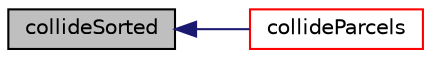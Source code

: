 digraph "collideSorted"
{
  bgcolor="transparent";
  edge [fontname="Helvetica",fontsize="10",labelfontname="Helvetica",labelfontsize="10"];
  node [fontname="Helvetica",fontsize="10",shape=record];
  rankdir="LR";
  Node1 [label="collideSorted",height=0.2,width=0.4,color="black", fillcolor="grey75", style="filled", fontcolor="black"];
  Node1 -> Node2 [dir="back",color="midnightblue",fontsize="10",style="solid",fontname="Helvetica"];
  Node2 [label="collideParcels",height=0.2,width=0.4,color="red",URL="$a01766.html#a544ea47d9f252b637415a55f81a13a93",tooltip="Collide parcels and return true if mass has changed. "];
}
